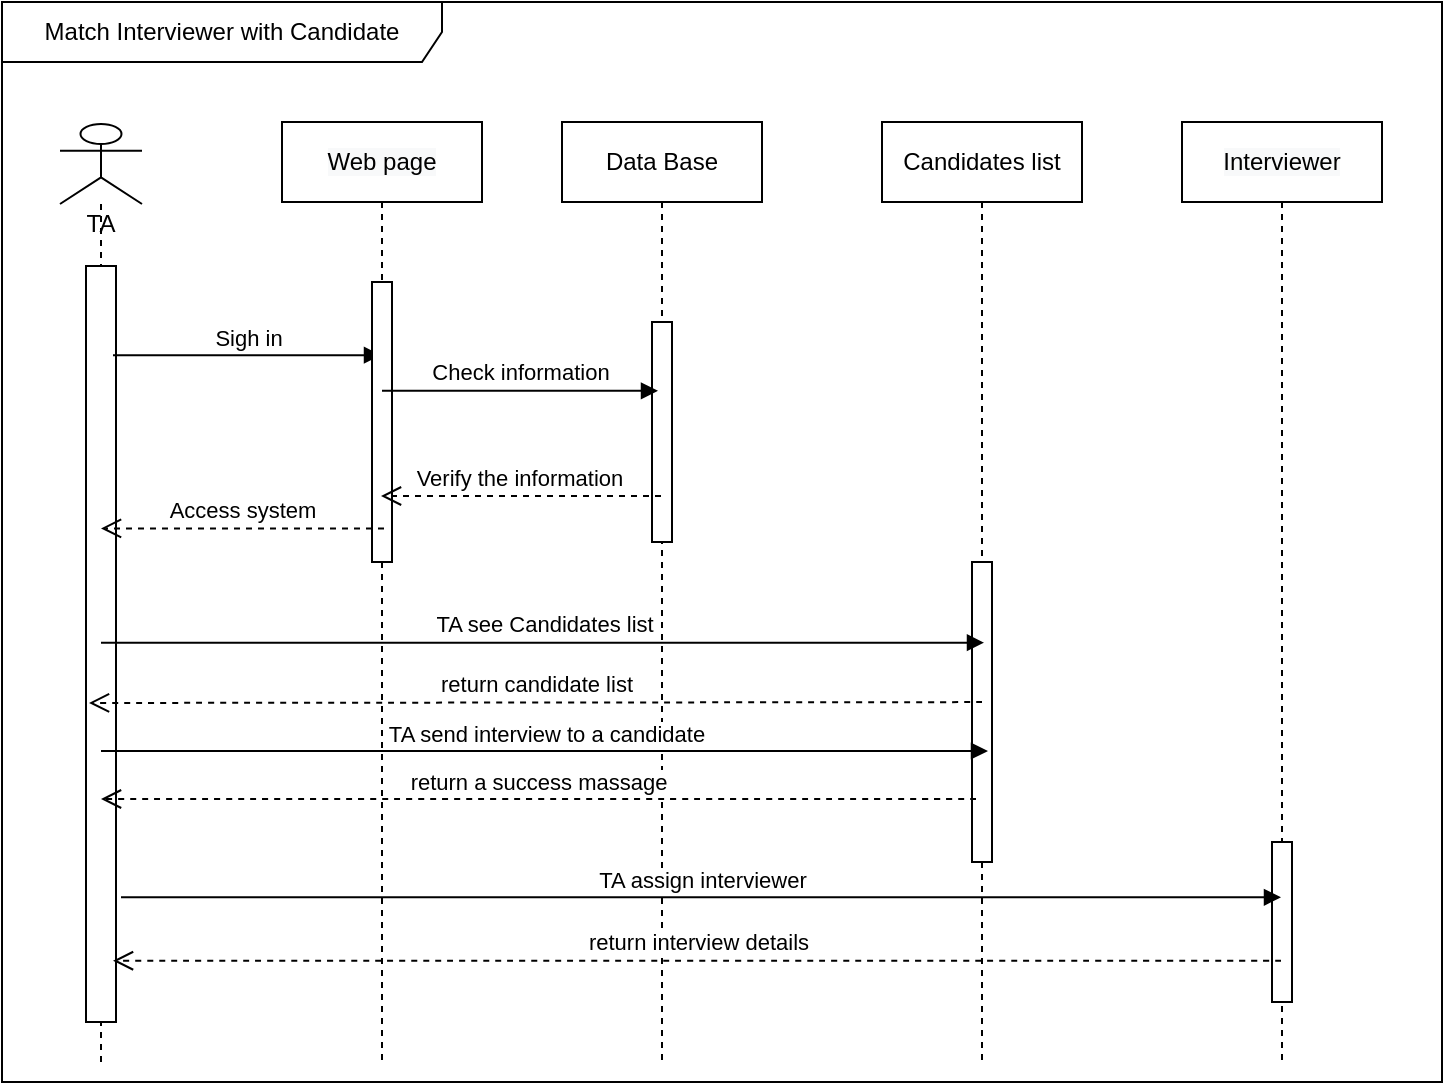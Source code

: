 <mxfile version="17.4.3" type="device"><diagram id="kgpKYQtTHZ0yAKxKKP6v" name="Page-1"><mxGraphModel dx="1298" dy="674" grid="1" gridSize="10" guides="1" tooltips="1" connect="1" arrows="1" fold="1" page="1" pageScale="1" pageWidth="850" pageHeight="1100" math="0" shadow="0"><root><mxCell id="0"/><mxCell id="1" parent="0"/><mxCell id="hqm5f17S8aPehCBhH4IR-1" value="Match Interviewer with Candidate" style="shape=umlFrame;whiteSpace=wrap;html=1;labelBackgroundColor=#FFFFFF;width=220;height=30;" vertex="1" parent="1"><mxGeometry x="80" y="40" width="720" height="540" as="geometry"/></mxCell><mxCell id="c7UPJP7o-ftv0DgKXWcP-1" value="TA" style="shape=umlLifeline;participant=umlActor;perimeter=lifelinePerimeter;whiteSpace=wrap;html=1;container=1;collapsible=0;recursiveResize=0;verticalAlign=top;spacingTop=36;outlineConnect=0;" parent="1" vertex="1"><mxGeometry x="109" y="101" width="41" height="469" as="geometry"/></mxCell><mxCell id="c7UPJP7o-ftv0DgKXWcP-6" value="" style="html=1;points=[];perimeter=orthogonalPerimeter;" parent="c7UPJP7o-ftv0DgKXWcP-1" vertex="1"><mxGeometry x="13" y="71" width="15" height="378" as="geometry"/></mxCell><mxCell id="c7UPJP7o-ftv0DgKXWcP-7" value="Sigh in" style="html=1;verticalAlign=bottom;endArrow=block;rounded=0;exitX=0.9;exitY=0.118;exitDx=0;exitDy=0;exitPerimeter=0;" parent="1" source="c7UPJP7o-ftv0DgKXWcP-6" target="c7UPJP7o-ftv0DgKXWcP-8" edge="1"><mxGeometry width="80" relative="1" as="geometry"><mxPoint x="140" y="190" as="sourcePoint"/><mxPoint x="220" y="190" as="targetPoint"/></mxGeometry></mxCell><mxCell id="c7UPJP7o-ftv0DgKXWcP-8" value="&#10;&#10;&lt;span style=&quot;color: rgb(0, 0, 0); font-family: helvetica; font-size: 12px; font-style: normal; font-weight: 400; letter-spacing: normal; text-align: center; text-indent: 0px; text-transform: none; word-spacing: 0px; background-color: rgb(248, 249, 250); display: inline; float: none;&quot;&gt;Web page&lt;/span&gt;&#10;&#10;" style="shape=umlLifeline;perimeter=lifelinePerimeter;whiteSpace=wrap;html=1;container=1;collapsible=0;recursiveResize=0;outlineConnect=0;" parent="1" vertex="1"><mxGeometry x="220" y="100" width="100" height="470" as="geometry"/></mxCell><mxCell id="c7UPJP7o-ftv0DgKXWcP-12" value="" style="html=1;points=[];perimeter=orthogonalPerimeter;" parent="c7UPJP7o-ftv0DgKXWcP-8" vertex="1"><mxGeometry x="45" y="80" width="10" height="140" as="geometry"/></mxCell><mxCell id="c7UPJP7o-ftv0DgKXWcP-9" value="&lt;span&gt;Data Base&lt;/span&gt;" style="shape=umlLifeline;perimeter=lifelinePerimeter;whiteSpace=wrap;html=1;container=1;collapsible=0;recursiveResize=0;outlineConnect=0;" parent="1" vertex="1"><mxGeometry x="360" y="100" width="100" height="470" as="geometry"/></mxCell><mxCell id="c7UPJP7o-ftv0DgKXWcP-14" value="" style="html=1;points=[];perimeter=orthogonalPerimeter;" parent="c7UPJP7o-ftv0DgKXWcP-9" vertex="1"><mxGeometry x="45" y="100" width="10" height="110" as="geometry"/></mxCell><mxCell id="c7UPJP7o-ftv0DgKXWcP-10" value="&lt;span&gt;Candidates list&lt;/span&gt;" style="shape=umlLifeline;perimeter=lifelinePerimeter;whiteSpace=wrap;html=1;container=1;collapsible=0;recursiveResize=0;outlineConnect=0;" parent="1" vertex="1"><mxGeometry x="520" y="100" width="100" height="470" as="geometry"/></mxCell><mxCell id="c7UPJP7o-ftv0DgKXWcP-17" value="" style="html=1;points=[];perimeter=orthogonalPerimeter;" parent="c7UPJP7o-ftv0DgKXWcP-10" vertex="1"><mxGeometry x="45" y="220" width="10" height="150" as="geometry"/></mxCell><mxCell id="c7UPJP7o-ftv0DgKXWcP-11" value="&#10;&#10;&lt;span style=&quot;color: rgb(0, 0, 0); font-family: helvetica; font-size: 12px; font-style: normal; font-weight: 400; letter-spacing: normal; text-align: center; text-indent: 0px; text-transform: none; word-spacing: 0px; background-color: rgb(248, 249, 250); display: inline; float: none;&quot;&gt;Interviewer&lt;/span&gt;&#10;&#10;" style="shape=umlLifeline;perimeter=lifelinePerimeter;whiteSpace=wrap;html=1;container=1;collapsible=0;recursiveResize=0;outlineConnect=0;" parent="1" vertex="1"><mxGeometry x="670" y="100" width="100" height="470" as="geometry"/></mxCell><mxCell id="c7UPJP7o-ftv0DgKXWcP-26" value="" style="html=1;points=[];perimeter=orthogonalPerimeter;" parent="c7UPJP7o-ftv0DgKXWcP-11" vertex="1"><mxGeometry x="45" y="360" width="10" height="80" as="geometry"/></mxCell><mxCell id="c7UPJP7o-ftv0DgKXWcP-13" value="Check information" style="html=1;verticalAlign=bottom;endArrow=block;rounded=0;entryX=0.3;entryY=0.313;entryDx=0;entryDy=0;entryPerimeter=0;" parent="1" source="c7UPJP7o-ftv0DgKXWcP-8" target="c7UPJP7o-ftv0DgKXWcP-14" edge="1"><mxGeometry width="80" relative="1" as="geometry"><mxPoint x="280" y="210" as="sourcePoint"/><mxPoint x="427" y="210.9" as="targetPoint"/></mxGeometry></mxCell><mxCell id="c7UPJP7o-ftv0DgKXWcP-15" value="Verify the information&amp;nbsp;" style="html=1;verticalAlign=bottom;endArrow=open;dashed=1;endSize=8;rounded=0;" parent="1" edge="1"><mxGeometry relative="1" as="geometry"><mxPoint x="409.5" y="287" as="sourcePoint"/><mxPoint x="269.5" y="287" as="targetPoint"/></mxGeometry></mxCell><mxCell id="c7UPJP7o-ftv0DgKXWcP-16" value="Access system" style="html=1;verticalAlign=bottom;endArrow=open;dashed=1;endSize=8;rounded=0;exitX=0.6;exitY=0.88;exitDx=0;exitDy=0;exitPerimeter=0;" parent="1" source="c7UPJP7o-ftv0DgKXWcP-12" target="c7UPJP7o-ftv0DgKXWcP-1" edge="1"><mxGeometry relative="1" as="geometry"><mxPoint x="270" y="260" as="sourcePoint"/><mxPoint x="160" y="260" as="targetPoint"/></mxGeometry></mxCell><mxCell id="c7UPJP7o-ftv0DgKXWcP-18" value="TA see Candidates list" style="html=1;verticalAlign=bottom;endArrow=block;rounded=0;entryX=0.6;entryY=0.269;entryDx=0;entryDy=0;entryPerimeter=0;" parent="1" source="c7UPJP7o-ftv0DgKXWcP-1" target="c7UPJP7o-ftv0DgKXWcP-17" edge="1"><mxGeometry width="80" relative="1" as="geometry"><mxPoint x="160" y="370" as="sourcePoint"/><mxPoint x="240" y="370" as="targetPoint"/></mxGeometry></mxCell><mxCell id="c7UPJP7o-ftv0DgKXWcP-20" value="return candidate list" style="html=1;verticalAlign=bottom;endArrow=open;dashed=1;endSize=8;curved=1;entryX=0.1;entryY=0.578;entryDx=0;entryDy=0;entryPerimeter=0;exitX=0.5;exitY=0.467;exitDx=0;exitDy=0;exitPerimeter=0;" parent="1" source="c7UPJP7o-ftv0DgKXWcP-17" target="c7UPJP7o-ftv0DgKXWcP-6" edge="1"><mxGeometry relative="1" as="geometry"><mxPoint x="540" y="390" as="sourcePoint"/><mxPoint x="460" y="390" as="targetPoint"/></mxGeometry></mxCell><mxCell id="c7UPJP7o-ftv0DgKXWcP-21" value="TA send interview to a candidate" style="html=1;verticalAlign=bottom;endArrow=block;curved=1;entryX=0.8;entryY=0.63;entryDx=0;entryDy=0;entryPerimeter=0;" parent="1" source="c7UPJP7o-ftv0DgKXWcP-1" target="c7UPJP7o-ftv0DgKXWcP-17" edge="1"><mxGeometry width="80" relative="1" as="geometry"><mxPoint x="160" y="440" as="sourcePoint"/><mxPoint x="240" y="440" as="targetPoint"/></mxGeometry></mxCell><mxCell id="c7UPJP7o-ftv0DgKXWcP-22" value="return a success massage" style="html=1;verticalAlign=bottom;endArrow=open;dashed=1;endSize=8;curved=1;exitX=0.2;exitY=0.79;exitDx=0;exitDy=0;exitPerimeter=0;" parent="1" source="c7UPJP7o-ftv0DgKXWcP-17" target="c7UPJP7o-ftv0DgKXWcP-1" edge="1"><mxGeometry relative="1" as="geometry"><mxPoint x="530" y="450" as="sourcePoint"/><mxPoint x="450" y="450" as="targetPoint"/></mxGeometry></mxCell><mxCell id="c7UPJP7o-ftv0DgKXWcP-25" value="TA assign interviewer" style="html=1;verticalAlign=bottom;endArrow=block;curved=1;exitX=1.167;exitY=0.835;exitDx=0;exitDy=0;exitPerimeter=0;" parent="1" source="c7UPJP7o-ftv0DgKXWcP-6" target="c7UPJP7o-ftv0DgKXWcP-11" edge="1"><mxGeometry width="80" relative="1" as="geometry"><mxPoint x="160" y="490" as="sourcePoint"/><mxPoint x="240" y="490" as="targetPoint"/></mxGeometry></mxCell><mxCell id="c7UPJP7o-ftv0DgKXWcP-27" value="return interview details" style="html=1;verticalAlign=bottom;endArrow=open;dashed=1;endSize=8;curved=1;entryX=0.9;entryY=0.919;entryDx=0;entryDy=0;entryPerimeter=0;" parent="1" source="c7UPJP7o-ftv0DgKXWcP-11" target="c7UPJP7o-ftv0DgKXWcP-6" edge="1"><mxGeometry relative="1" as="geometry"><mxPoint x="690" y="520" as="sourcePoint"/><mxPoint x="610" y="520" as="targetPoint"/></mxGeometry></mxCell></root></mxGraphModel></diagram></mxfile>